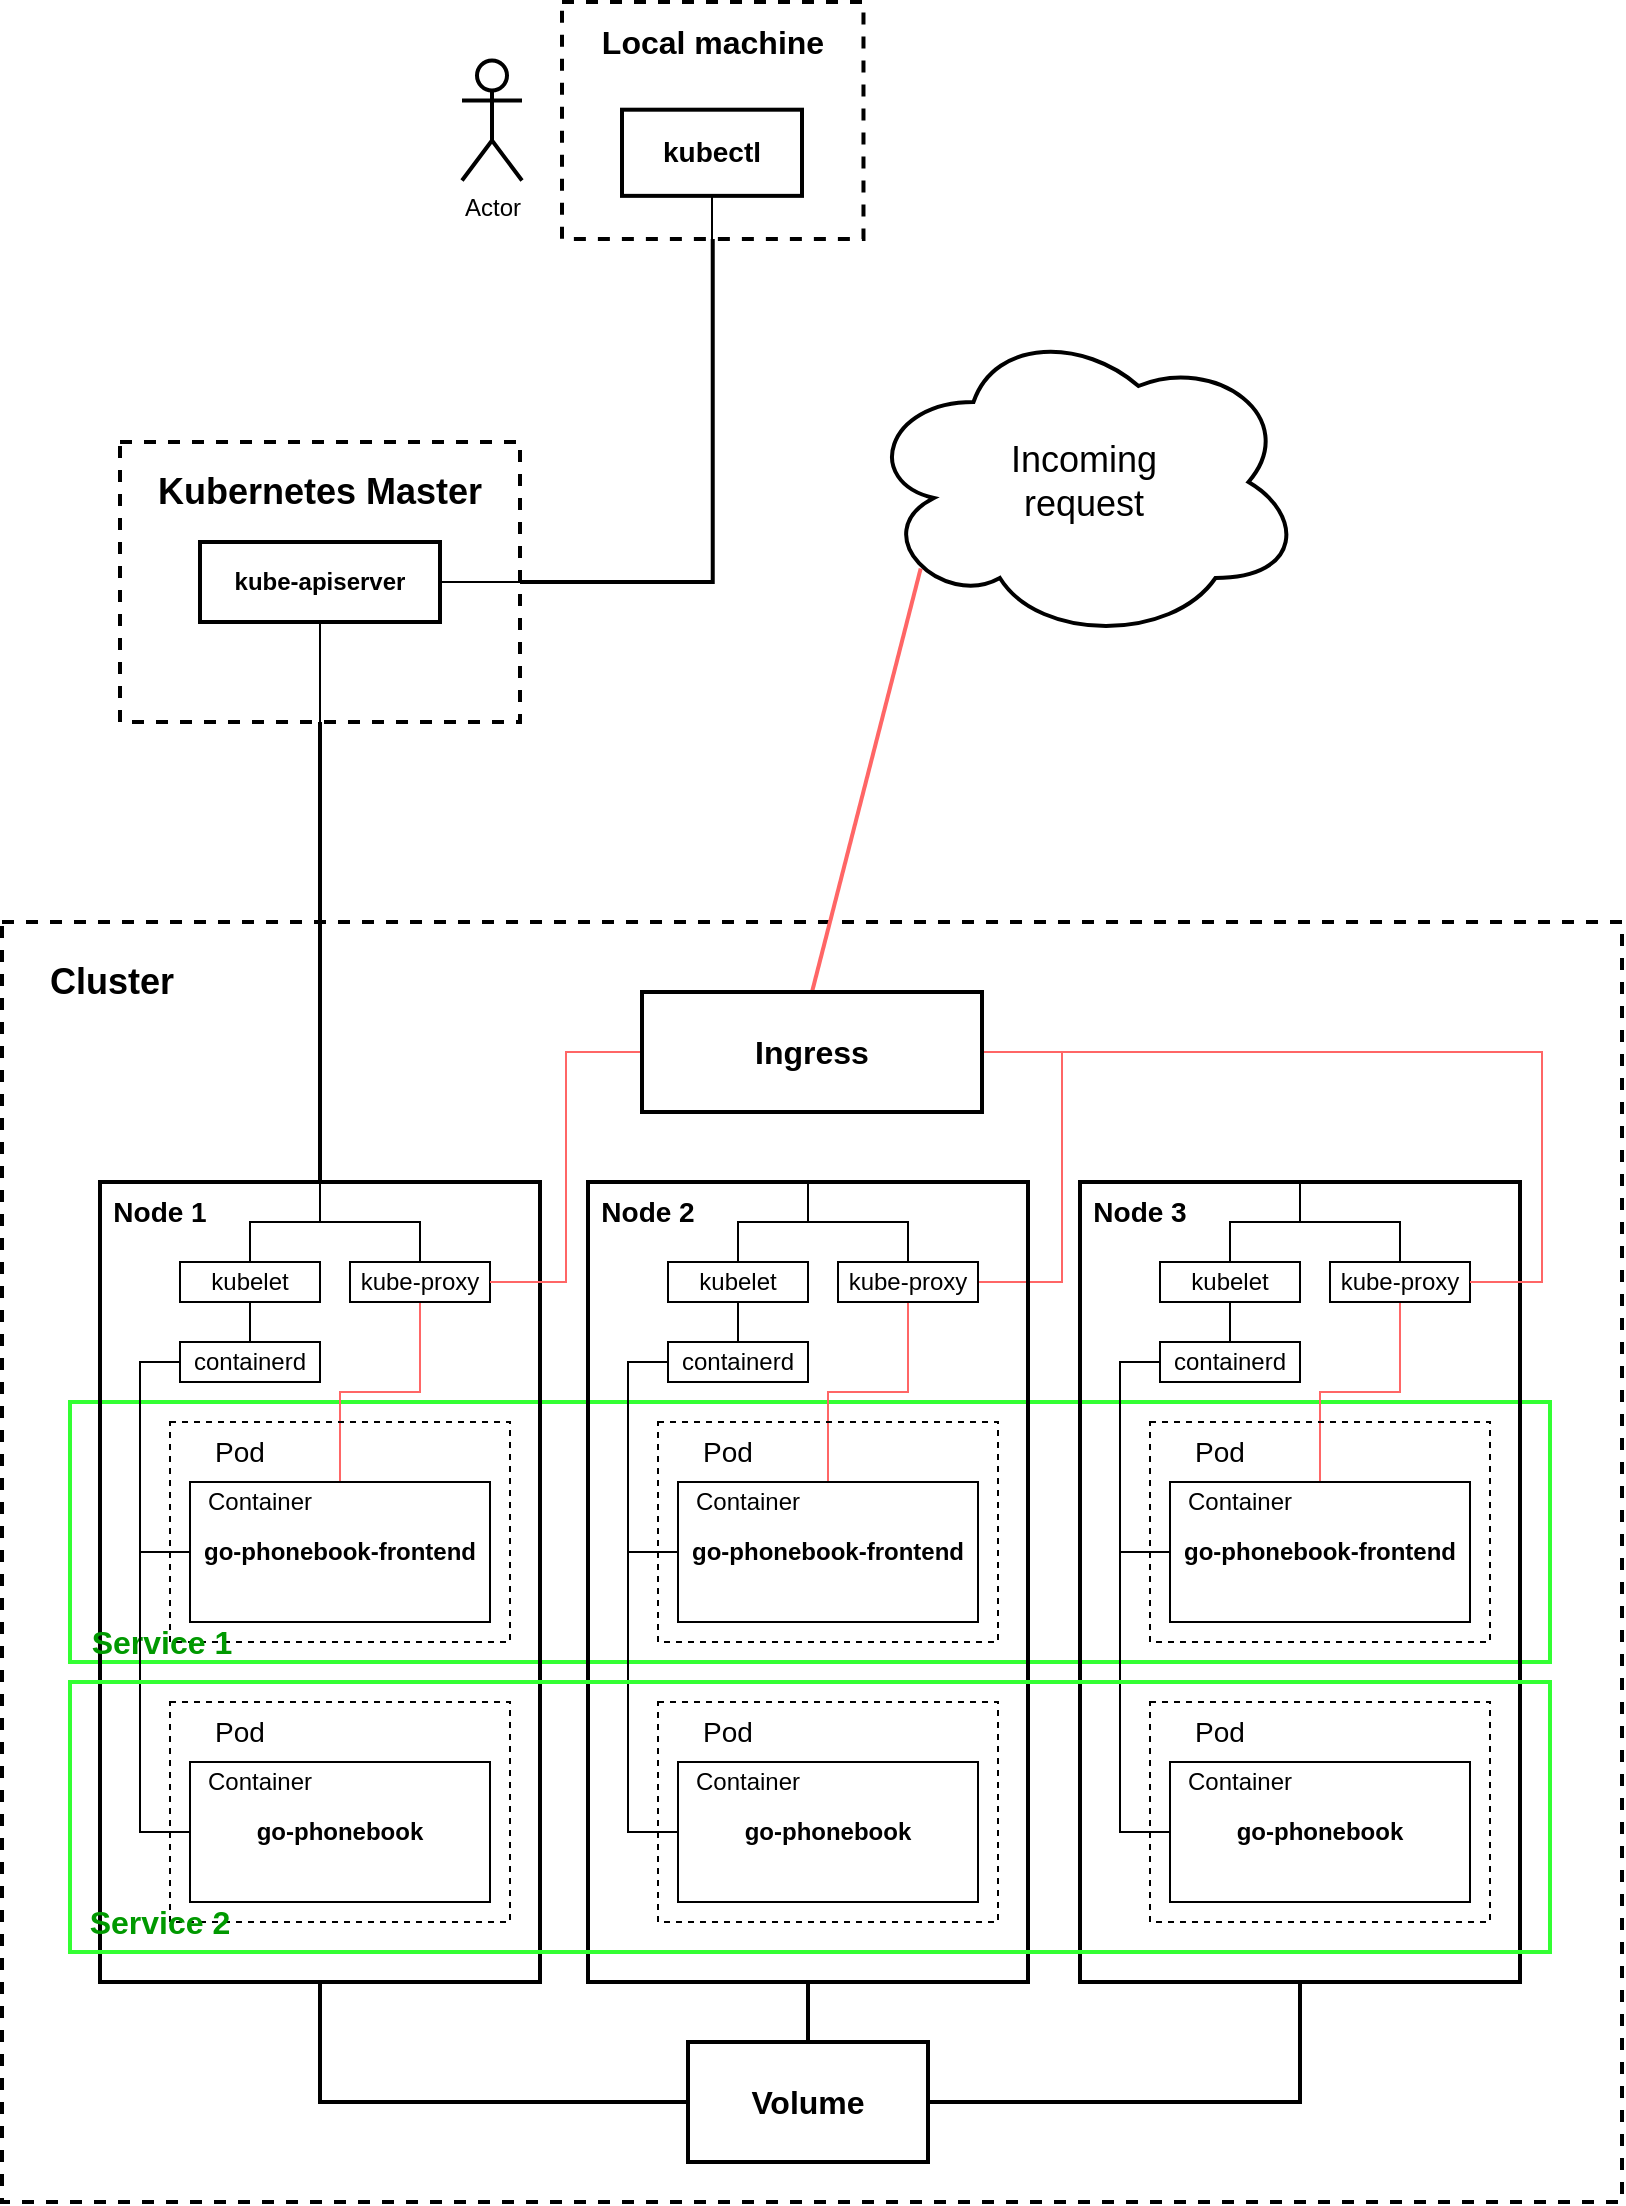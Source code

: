 <mxfile version="14.1.8" type="google"><diagram id="4Ru0wbo-gTVJHrqGFD5b" name="Page-1"><mxGraphModel dx="774" dy="1085" grid="1" gridSize="10" guides="1" tooltips="1" connect="1" arrows="1" fold="1" page="1" pageScale="1" pageWidth="827" pageHeight="1169" math="0" shadow="0"><root><mxCell id="0"/><mxCell id="1" parent="0"/><mxCell id="2FBaQaicS5LQ_Ea9RAZC-186" value="" style="rounded=0;whiteSpace=wrap;html=1;strokeWidth=2;fillColor=none;strokeColor=#33FF33;" vertex="1" parent="1"><mxGeometry x="44" y="760" width="740" height="130" as="geometry"/></mxCell><mxCell id="2FBaQaicS5LQ_Ea9RAZC-6" value="" style="rounded=0;whiteSpace=wrap;html=1;strokeWidth=2;dashed=1;fillColor=none;" vertex="1" parent="1"><mxGeometry x="10" y="520" width="810" height="640" as="geometry"/></mxCell><mxCell id="2FBaQaicS5LQ_Ea9RAZC-53" value="&lt;font size=&quot;1&quot;&gt;&lt;b style=&quot;font-size: 18px&quot;&gt;Cluster&lt;/b&gt;&lt;/font&gt;" style="text;html=1;strokeColor=none;fillColor=none;align=center;verticalAlign=middle;whiteSpace=wrap;rounded=0;dashed=1;" vertex="1" parent="1"><mxGeometry x="20" y="530" width="90" height="40" as="geometry"/></mxCell><mxCell id="2FBaQaicS5LQ_Ea9RAZC-189" style="edgeStyle=none;rounded=0;orthogonalLoop=1;jettySize=auto;html=1;entryX=0.5;entryY=0;entryDx=0;entryDy=0;startArrow=none;startFill=0;endArrow=none;endFill=0;strokeWidth=2;fontSize=16;fontColor=#000000;strokeColor=#FF6666;exitX=0.13;exitY=0.77;exitDx=0;exitDy=0;exitPerimeter=0;" edge="1" parent="1" source="2FBaQaicS5LQ_Ea9RAZC-79" target="2FBaQaicS5LQ_Ea9RAZC-188"><mxGeometry relative="1" as="geometry"/></mxCell><mxCell id="2FBaQaicS5LQ_Ea9RAZC-79" value="&lt;font style=&quot;font-size: 18px&quot;&gt;Incoming&lt;br&gt;request&lt;/font&gt;" style="ellipse;shape=cloud;whiteSpace=wrap;html=1;strokeWidth=2;fillColor=none;" vertex="1" parent="1"><mxGeometry x="440.74" y="220" width="220" height="160" as="geometry"/></mxCell><mxCell id="2FBaQaicS5LQ_Ea9RAZC-84" value="" style="group" vertex="1" connectable="0" parent="1"><mxGeometry x="240" y="60" width="200.74" height="118.46" as="geometry"/></mxCell><mxCell id="2FBaQaicS5LQ_Ea9RAZC-78" value="Actor" style="shape=umlActor;verticalLabelPosition=bottom;verticalAlign=top;html=1;outlineConnect=0;strokeWidth=2;" vertex="1" parent="2FBaQaicS5LQ_Ea9RAZC-84"><mxGeometry y="29.23" width="30" height="60" as="geometry"/></mxCell><mxCell id="2FBaQaicS5LQ_Ea9RAZC-83" value="" style="group" vertex="1" connectable="0" parent="2FBaQaicS5LQ_Ea9RAZC-84"><mxGeometry x="50" width="150.74" height="118.46" as="geometry"/></mxCell><mxCell id="2FBaQaicS5LQ_Ea9RAZC-34" value="" style="rounded=0;whiteSpace=wrap;html=1;strokeWidth=2;dashed=1;fillColor=none;" vertex="1" parent="2FBaQaicS5LQ_Ea9RAZC-83"><mxGeometry width="150.74" height="118.46" as="geometry"/></mxCell><mxCell id="2FBaQaicS5LQ_Ea9RAZC-108" style="edgeStyle=elbowEdgeStyle;rounded=0;orthogonalLoop=1;jettySize=auto;html=1;exitX=0.5;exitY=1;exitDx=0;exitDy=0;entryX=0.5;entryY=1;entryDx=0;entryDy=0;startArrow=none;startFill=0;endArrow=none;endFill=0;strokeWidth=1;" edge="1" parent="2FBaQaicS5LQ_Ea9RAZC-83" source="2FBaQaicS5LQ_Ea9RAZC-2" target="2FBaQaicS5LQ_Ea9RAZC-34"><mxGeometry relative="1" as="geometry"/></mxCell><mxCell id="2FBaQaicS5LQ_Ea9RAZC-2" value="&lt;font style=&quot;font-size: 14px&quot;&gt;&lt;b&gt;kubectl&lt;/b&gt;&lt;/font&gt;" style="rounded=0;whiteSpace=wrap;html=1;strokeWidth=2;fillColor=none;" vertex="1" parent="2FBaQaicS5LQ_Ea9RAZC-83"><mxGeometry x="30" y="53.85" width="90" height="43.08" as="geometry"/></mxCell><mxCell id="2FBaQaicS5LQ_Ea9RAZC-35" value="&lt;font style=&quot;font-size: 16px&quot;&gt;&lt;b&gt;Local machine&lt;/b&gt;&lt;/font&gt;" style="text;html=1;strokeColor=none;fillColor=none;align=center;verticalAlign=middle;whiteSpace=wrap;rounded=0;dashed=1;" vertex="1" parent="2FBaQaicS5LQ_Ea9RAZC-83"><mxGeometry width="150.74" height="40" as="geometry"/></mxCell><mxCell id="2FBaQaicS5LQ_Ea9RAZC-101" style="edgeStyle=elbowEdgeStyle;rounded=0;orthogonalLoop=1;jettySize=auto;elbow=vertical;html=1;exitX=0.5;exitY=1;exitDx=0;exitDy=0;entryX=0.5;entryY=0;entryDx=0;entryDy=0;startArrow=none;startFill=0;endArrow=none;endFill=0;strokeWidth=2;" edge="1" parent="1" source="2FBaQaicS5LQ_Ea9RAZC-4" target="2FBaQaicS5LQ_Ea9RAZC-33"><mxGeometry relative="1" as="geometry"/></mxCell><mxCell id="2FBaQaicS5LQ_Ea9RAZC-99" style="edgeStyle=elbowEdgeStyle;rounded=0;orthogonalLoop=1;jettySize=auto;elbow=vertical;html=1;exitX=0.5;exitY=1;exitDx=0;exitDy=0;entryX=1;entryY=0.5;entryDx=0;entryDy=0;startArrow=none;startFill=0;endArrow=none;endFill=0;strokeWidth=2;" edge="1" parent="1" source="2FBaQaicS5LQ_Ea9RAZC-34" target="2FBaQaicS5LQ_Ea9RAZC-4"><mxGeometry relative="1" as="geometry"><Array as="points"><mxPoint x="350" y="350"/></Array></mxGeometry></mxCell><mxCell id="2FBaQaicS5LQ_Ea9RAZC-102" value="" style="group;" vertex="1" connectable="0" parent="1"><mxGeometry x="69" y="280" width="200" height="140" as="geometry"/></mxCell><mxCell id="2FBaQaicS5LQ_Ea9RAZC-4" value="" style="rounded=0;whiteSpace=wrap;html=1;strokeWidth=2;dashed=1;fillColor=none;" vertex="1" parent="2FBaQaicS5LQ_Ea9RAZC-102"><mxGeometry width="200" height="140" as="geometry"/></mxCell><mxCell id="2FBaQaicS5LQ_Ea9RAZC-96" style="edgeStyle=elbowEdgeStyle;rounded=0;orthogonalLoop=1;jettySize=auto;elbow=vertical;html=1;exitX=0.5;exitY=1;exitDx=0;exitDy=0;entryX=0.5;entryY=1;entryDx=0;entryDy=0;startArrow=none;startFill=0;endArrow=none;endFill=0;strokeWidth=1;" edge="1" parent="2FBaQaicS5LQ_Ea9RAZC-102" source="2FBaQaicS5LQ_Ea9RAZC-1" target="2FBaQaicS5LQ_Ea9RAZC-4"><mxGeometry relative="1" as="geometry"/></mxCell><mxCell id="2FBaQaicS5LQ_Ea9RAZC-97" style="edgeStyle=elbowEdgeStyle;rounded=0;orthogonalLoop=1;jettySize=auto;html=1;exitX=1;exitY=0.5;exitDx=0;exitDy=0;entryX=1;entryY=0.5;entryDx=0;entryDy=0;startArrow=none;startFill=0;endArrow=none;endFill=0;strokeWidth=1;" edge="1" parent="2FBaQaicS5LQ_Ea9RAZC-102" source="2FBaQaicS5LQ_Ea9RAZC-1" target="2FBaQaicS5LQ_Ea9RAZC-4"><mxGeometry relative="1" as="geometry"/></mxCell><mxCell id="2FBaQaicS5LQ_Ea9RAZC-1" value="&lt;b&gt;kube-apiserver&lt;/b&gt;" style="rounded=0;whiteSpace=wrap;html=1;strokeWidth=2;fillColor=none;" vertex="1" parent="2FBaQaicS5LQ_Ea9RAZC-102"><mxGeometry x="40" y="50" width="120" height="40" as="geometry"/></mxCell><mxCell id="2FBaQaicS5LQ_Ea9RAZC-5" value="&lt;font style=&quot;font-size: 18px&quot;&gt;&lt;b&gt;Kubernetes Master&lt;/b&gt;&lt;/font&gt;" style="text;html=1;strokeColor=none;fillColor=none;align=center;verticalAlign=middle;whiteSpace=wrap;rounded=0;" vertex="1" parent="2FBaQaicS5LQ_Ea9RAZC-102"><mxGeometry x="10" width="180" height="50" as="geometry"/></mxCell><mxCell id="2FBaQaicS5LQ_Ea9RAZC-134" value="" style="group" vertex="1" connectable="0" parent="1"><mxGeometry x="549" y="650" width="220" height="400" as="geometry"/></mxCell><mxCell id="2FBaQaicS5LQ_Ea9RAZC-135" value="" style="rounded=0;whiteSpace=wrap;html=1;strokeWidth=2;fillColor=none;" vertex="1" parent="2FBaQaicS5LQ_Ea9RAZC-134"><mxGeometry width="220" height="400" as="geometry"/></mxCell><mxCell id="2FBaQaicS5LQ_Ea9RAZC-136" style="edgeStyle=elbowEdgeStyle;rounded=0;orthogonalLoop=1;jettySize=auto;elbow=vertical;html=1;exitX=0.5;exitY=0;exitDx=0;exitDy=0;entryX=0.5;entryY=0;entryDx=0;entryDy=0;startArrow=none;startFill=0;endArrow=none;endFill=0;strokeWidth=1;" edge="1" parent="2FBaQaicS5LQ_Ea9RAZC-134" source="2FBaQaicS5LQ_Ea9RAZC-137" target="2FBaQaicS5LQ_Ea9RAZC-135"><mxGeometry relative="1" as="geometry"/></mxCell><mxCell id="2FBaQaicS5LQ_Ea9RAZC-137" value="kubelet" style="rounded=0;whiteSpace=wrap;html=1;fillColor=none;" vertex="1" parent="2FBaQaicS5LQ_Ea9RAZC-134"><mxGeometry x="40" y="40" width="70" height="20" as="geometry"/></mxCell><mxCell id="2FBaQaicS5LQ_Ea9RAZC-138" style="edgeStyle=elbowEdgeStyle;rounded=0;orthogonalLoop=1;jettySize=auto;elbow=vertical;html=1;exitX=0.5;exitY=0;exitDx=0;exitDy=0;startArrow=none;startFill=0;endArrow=none;endFill=0;strokeWidth=1;" edge="1" parent="2FBaQaicS5LQ_Ea9RAZC-134" source="2FBaQaicS5LQ_Ea9RAZC-139"><mxGeometry relative="1" as="geometry"><mxPoint x="110" as="targetPoint"/></mxGeometry></mxCell><mxCell id="2FBaQaicS5LQ_Ea9RAZC-200" style="edgeStyle=elbowEdgeStyle;rounded=0;orthogonalLoop=1;jettySize=auto;elbow=vertical;html=1;exitX=0.5;exitY=1;exitDx=0;exitDy=0;entryX=0.5;entryY=0;entryDx=0;entryDy=0;startArrow=none;startFill=0;endArrow=none;endFill=0;strokeWidth=1;fontSize=16;fontColor=#000000;strokeColor=#FF6666;" edge="1" parent="2FBaQaicS5LQ_Ea9RAZC-134" source="2FBaQaicS5LQ_Ea9RAZC-139" target="2FBaQaicS5LQ_Ea9RAZC-150"><mxGeometry relative="1" as="geometry"/></mxCell><mxCell id="2FBaQaicS5LQ_Ea9RAZC-139" value="kube-proxy" style="rounded=0;whiteSpace=wrap;html=1;fillColor=none;" vertex="1" parent="2FBaQaicS5LQ_Ea9RAZC-134"><mxGeometry x="125" y="40" width="70" height="20" as="geometry"/></mxCell><mxCell id="2FBaQaicS5LQ_Ea9RAZC-140" value="containerd" style="rounded=0;whiteSpace=wrap;html=1;fillColor=none;" vertex="1" parent="2FBaQaicS5LQ_Ea9RAZC-134"><mxGeometry x="40" y="80" width="70" height="20" as="geometry"/></mxCell><mxCell id="2FBaQaicS5LQ_Ea9RAZC-141" style="edgeStyle=orthogonalEdgeStyle;rounded=0;orthogonalLoop=1;jettySize=auto;html=1;exitX=0.5;exitY=1;exitDx=0;exitDy=0;entryX=0.5;entryY=0;entryDx=0;entryDy=0;startArrow=none;startFill=0;endArrow=none;endFill=0;" edge="1" parent="2FBaQaicS5LQ_Ea9RAZC-134" source="2FBaQaicS5LQ_Ea9RAZC-137" target="2FBaQaicS5LQ_Ea9RAZC-140"><mxGeometry relative="1" as="geometry"/></mxCell><mxCell id="2FBaQaicS5LQ_Ea9RAZC-142" value="&lt;font style=&quot;font-size: 14px&quot;&gt;&lt;b&gt;Node 3&lt;/b&gt;&lt;/font&gt;" style="text;html=1;strokeColor=none;fillColor=none;align=center;verticalAlign=middle;whiteSpace=wrap;rounded=0;dashed=1;" vertex="1" parent="2FBaQaicS5LQ_Ea9RAZC-134"><mxGeometry width="60" height="30" as="geometry"/></mxCell><mxCell id="2FBaQaicS5LQ_Ea9RAZC-143" value="" style="group" vertex="1" connectable="0" parent="2FBaQaicS5LQ_Ea9RAZC-134"><mxGeometry x="35" y="260" width="170" height="110" as="geometry"/></mxCell><mxCell id="2FBaQaicS5LQ_Ea9RAZC-144" value="" style="rounded=0;whiteSpace=wrap;html=1;dashed=1;fillColor=none;" vertex="1" parent="2FBaQaicS5LQ_Ea9RAZC-143"><mxGeometry width="170" height="110" as="geometry"/></mxCell><mxCell id="2FBaQaicS5LQ_Ea9RAZC-145" value="&lt;b&gt;go-phonebook&lt;/b&gt;" style="rounded=0;whiteSpace=wrap;html=1;fillColor=none;" vertex="1" parent="2FBaQaicS5LQ_Ea9RAZC-143"><mxGeometry x="10" y="30" width="150" height="70" as="geometry"/></mxCell><mxCell id="2FBaQaicS5LQ_Ea9RAZC-146" value="Container" style="text;html=1;strokeColor=none;fillColor=none;align=center;verticalAlign=middle;whiteSpace=wrap;rounded=0;dashed=1;" vertex="1" parent="2FBaQaicS5LQ_Ea9RAZC-143"><mxGeometry x="10" y="30" width="70" height="20" as="geometry"/></mxCell><mxCell id="2FBaQaicS5LQ_Ea9RAZC-147" value="&lt;font style=&quot;font-size: 14px&quot;&gt;Pod&lt;/font&gt;" style="text;html=1;strokeColor=none;fillColor=none;align=center;verticalAlign=middle;whiteSpace=wrap;rounded=0;dashed=1;" vertex="1" parent="2FBaQaicS5LQ_Ea9RAZC-143"><mxGeometry width="70" height="30" as="geometry"/></mxCell><mxCell id="2FBaQaicS5LQ_Ea9RAZC-148" value="" style="group" vertex="1" connectable="0" parent="2FBaQaicS5LQ_Ea9RAZC-134"><mxGeometry x="35" y="120" width="170" height="110" as="geometry"/></mxCell><mxCell id="2FBaQaicS5LQ_Ea9RAZC-149" value="" style="rounded=0;whiteSpace=wrap;html=1;dashed=1;fillColor=none;" vertex="1" parent="2FBaQaicS5LQ_Ea9RAZC-148"><mxGeometry width="170" height="110" as="geometry"/></mxCell><mxCell id="2FBaQaicS5LQ_Ea9RAZC-150" value="&lt;b&gt;go-phonebook-frontend&lt;/b&gt;" style="rounded=0;whiteSpace=wrap;html=1;fillColor=none;" vertex="1" parent="2FBaQaicS5LQ_Ea9RAZC-148"><mxGeometry x="10" y="30" width="150" height="70" as="geometry"/></mxCell><mxCell id="2FBaQaicS5LQ_Ea9RAZC-151" value="&lt;font style=&quot;font-size: 14px&quot;&gt;Pod&lt;/font&gt;" style="text;html=1;strokeColor=none;fillColor=none;align=center;verticalAlign=middle;whiteSpace=wrap;rounded=0;dashed=1;" vertex="1" parent="2FBaQaicS5LQ_Ea9RAZC-148"><mxGeometry width="70" height="30" as="geometry"/></mxCell><mxCell id="2FBaQaicS5LQ_Ea9RAZC-152" value="Container" style="text;html=1;strokeColor=none;fillColor=none;align=center;verticalAlign=middle;whiteSpace=wrap;rounded=0;dashed=1;" vertex="1" parent="2FBaQaicS5LQ_Ea9RAZC-148"><mxGeometry x="10" y="30" width="70" height="20" as="geometry"/></mxCell><mxCell id="2FBaQaicS5LQ_Ea9RAZC-153" style="edgeStyle=orthogonalEdgeStyle;rounded=0;orthogonalLoop=1;jettySize=auto;html=1;exitX=0;exitY=0.5;exitDx=0;exitDy=0;entryX=0;entryY=0.5;entryDx=0;entryDy=0;startArrow=none;startFill=0;endArrow=none;endFill=0;" edge="1" parent="2FBaQaicS5LQ_Ea9RAZC-134" source="2FBaQaicS5LQ_Ea9RAZC-140" target="2FBaQaicS5LQ_Ea9RAZC-150"><mxGeometry relative="1" as="geometry"/></mxCell><mxCell id="2FBaQaicS5LQ_Ea9RAZC-154" style="edgeStyle=orthogonalEdgeStyle;rounded=0;orthogonalLoop=1;jettySize=auto;html=1;exitX=0;exitY=0.5;exitDx=0;exitDy=0;entryX=0;entryY=0.5;entryDx=0;entryDy=0;startArrow=none;startFill=0;endArrow=none;endFill=0;" edge="1" parent="2FBaQaicS5LQ_Ea9RAZC-134" source="2FBaQaicS5LQ_Ea9RAZC-140" target="2FBaQaicS5LQ_Ea9RAZC-145"><mxGeometry relative="1" as="geometry"/></mxCell><mxCell id="2FBaQaicS5LQ_Ea9RAZC-160" style="edgeStyle=elbowEdgeStyle;rounded=0;orthogonalLoop=1;jettySize=auto;elbow=vertical;html=1;exitX=1;exitY=0.5;exitDx=0;exitDy=0;entryX=0.5;entryY=1;entryDx=0;entryDy=0;startArrow=none;startFill=0;endArrow=none;endFill=0;strokeWidth=2;" edge="1" parent="1" source="2FBaQaicS5LQ_Ea9RAZC-156" target="2FBaQaicS5LQ_Ea9RAZC-135"><mxGeometry relative="1" as="geometry"><Array as="points"><mxPoint x="560" y="1110"/></Array></mxGeometry></mxCell><mxCell id="2FBaQaicS5LQ_Ea9RAZC-156" value="&lt;font style=&quot;font-size: 16px&quot;&gt;&lt;b&gt;Volume&lt;/b&gt;&lt;/font&gt;" style="rounded=0;whiteSpace=wrap;html=1;strokeWidth=2;fillColor=none;" vertex="1" parent="1"><mxGeometry x="353" y="1080" width="120" height="60" as="geometry"/></mxCell><mxCell id="2FBaQaicS5LQ_Ea9RAZC-158" style="edgeStyle=elbowEdgeStyle;rounded=0;orthogonalLoop=1;jettySize=auto;html=1;exitX=0.5;exitY=1;exitDx=0;exitDy=0;entryX=0.5;entryY=0;entryDx=0;entryDy=0;startArrow=none;startFill=0;endArrow=none;endFill=0;strokeWidth=2;" edge="1" parent="1" source="2FBaQaicS5LQ_Ea9RAZC-114" target="2FBaQaicS5LQ_Ea9RAZC-156"><mxGeometry relative="1" as="geometry"/></mxCell><mxCell id="2FBaQaicS5LQ_Ea9RAZC-159" style="edgeStyle=elbowEdgeStyle;rounded=0;orthogonalLoop=1;jettySize=auto;elbow=vertical;html=1;exitX=0.5;exitY=1;exitDx=0;exitDy=0;entryX=0;entryY=0.5;entryDx=0;entryDy=0;startArrow=none;startFill=0;endArrow=none;endFill=0;strokeWidth=2;" edge="1" parent="1" source="2FBaQaicS5LQ_Ea9RAZC-33" target="2FBaQaicS5LQ_Ea9RAZC-156"><mxGeometry relative="1" as="geometry"><Array as="points"><mxPoint x="260" y="1110"/></Array></mxGeometry></mxCell><mxCell id="2FBaQaicS5LQ_Ea9RAZC-74" value="" style="group" vertex="1" connectable="0" parent="1"><mxGeometry x="94" y="910" width="690" height="130" as="geometry"/></mxCell><mxCell id="2FBaQaicS5LQ_Ea9RAZC-71" value="" style="rounded=0;whiteSpace=wrap;html=1;dashed=1;fillColor=none;" vertex="1" parent="2FBaQaicS5LQ_Ea9RAZC-74"><mxGeometry width="170" height="110" as="geometry"/></mxCell><mxCell id="2FBaQaicS5LQ_Ea9RAZC-30" value="&lt;b&gt;go-phonebook&lt;/b&gt;" style="rounded=0;whiteSpace=wrap;html=1;fillColor=none;" vertex="1" parent="2FBaQaicS5LQ_Ea9RAZC-74"><mxGeometry x="10" y="30" width="150" height="70" as="geometry"/></mxCell><mxCell id="2FBaQaicS5LQ_Ea9RAZC-60" value="Container" style="text;html=1;strokeColor=none;align=center;verticalAlign=middle;whiteSpace=wrap;rounded=0;dashed=1;" vertex="1" parent="2FBaQaicS5LQ_Ea9RAZC-74"><mxGeometry x="10" y="30" width="70" height="20" as="geometry"/></mxCell><mxCell id="2FBaQaicS5LQ_Ea9RAZC-73" value="&lt;font style=&quot;font-size: 14px&quot;&gt;Pod&lt;/font&gt;" style="text;html=1;strokeColor=none;align=center;verticalAlign=middle;whiteSpace=wrap;rounded=0;dashed=1;" vertex="1" parent="2FBaQaicS5LQ_Ea9RAZC-74"><mxGeometry width="70" height="30" as="geometry"/></mxCell><mxCell id="2FBaQaicS5LQ_Ea9RAZC-185" value="" style="group" vertex="1" connectable="0" parent="1"><mxGeometry x="59" y="650" width="220" height="400" as="geometry"/></mxCell><mxCell id="2FBaQaicS5LQ_Ea9RAZC-33" value="" style="rounded=0;whiteSpace=wrap;html=1;strokeWidth=2;fillColor=none;" vertex="1" parent="2FBaQaicS5LQ_Ea9RAZC-185"><mxGeometry width="220" height="400" as="geometry"/></mxCell><mxCell id="2FBaQaicS5LQ_Ea9RAZC-105" style="edgeStyle=elbowEdgeStyle;rounded=0;orthogonalLoop=1;jettySize=auto;elbow=vertical;html=1;exitX=0.5;exitY=0;exitDx=0;exitDy=0;entryX=0.5;entryY=0;entryDx=0;entryDy=0;startArrow=none;startFill=0;endArrow=none;endFill=0;strokeWidth=1;" edge="1" parent="2FBaQaicS5LQ_Ea9RAZC-185" source="2FBaQaicS5LQ_Ea9RAZC-7" target="2FBaQaicS5LQ_Ea9RAZC-33"><mxGeometry as="geometry"/></mxCell><mxCell id="2FBaQaicS5LQ_Ea9RAZC-7" value="kubelet" style="rounded=0;whiteSpace=wrap;html=1;fillColor=none;" vertex="1" parent="2FBaQaicS5LQ_Ea9RAZC-185"><mxGeometry x="40" y="40" width="70" height="20" as="geometry"/></mxCell><mxCell id="2FBaQaicS5LQ_Ea9RAZC-106" style="edgeStyle=elbowEdgeStyle;rounded=0;orthogonalLoop=1;jettySize=auto;elbow=vertical;html=1;exitX=0.5;exitY=0;exitDx=0;exitDy=0;startArrow=none;startFill=0;endArrow=none;endFill=0;strokeWidth=1;" edge="1" parent="2FBaQaicS5LQ_Ea9RAZC-185" source="2FBaQaicS5LQ_Ea9RAZC-8"><mxGeometry as="geometry"><mxPoint x="110" as="targetPoint"/></mxGeometry></mxCell><mxCell id="2FBaQaicS5LQ_Ea9RAZC-194" style="edgeStyle=elbowEdgeStyle;rounded=0;orthogonalLoop=1;jettySize=auto;elbow=vertical;html=1;exitX=0.5;exitY=1;exitDx=0;exitDy=0;entryX=0.5;entryY=0;entryDx=0;entryDy=0;startArrow=none;startFill=0;endArrow=none;endFill=0;strokeWidth=1;fontSize=16;fontColor=#000000;strokeColor=#FF6666;" edge="1" parent="2FBaQaicS5LQ_Ea9RAZC-185" source="2FBaQaicS5LQ_Ea9RAZC-8" target="2FBaQaicS5LQ_Ea9RAZC-31"><mxGeometry relative="1" as="geometry"/></mxCell><mxCell id="2FBaQaicS5LQ_Ea9RAZC-8" value="kube-proxy" style="rounded=0;whiteSpace=wrap;html=1;fillColor=none;" vertex="1" parent="2FBaQaicS5LQ_Ea9RAZC-185"><mxGeometry x="125" y="40" width="70" height="20" as="geometry"/></mxCell><mxCell id="2FBaQaicS5LQ_Ea9RAZC-20" value="containerd" style="rounded=0;whiteSpace=wrap;html=1;fillColor=none;" vertex="1" parent="2FBaQaicS5LQ_Ea9RAZC-185"><mxGeometry x="40" y="80" width="70" height="20" as="geometry"/></mxCell><mxCell id="2FBaQaicS5LQ_Ea9RAZC-23" style="edgeStyle=orthogonalEdgeStyle;rounded=0;orthogonalLoop=1;jettySize=auto;html=1;exitX=0.5;exitY=1;exitDx=0;exitDy=0;entryX=0.5;entryY=0;entryDx=0;entryDy=0;startArrow=none;startFill=0;endArrow=none;endFill=0;" edge="1" parent="2FBaQaicS5LQ_Ea9RAZC-185" source="2FBaQaicS5LQ_Ea9RAZC-7" target="2FBaQaicS5LQ_Ea9RAZC-20"><mxGeometry as="geometry"/></mxCell><mxCell id="2FBaQaicS5LQ_Ea9RAZC-36" value="&lt;font style=&quot;font-size: 14px&quot;&gt;&lt;b&gt;Node 1&lt;/b&gt;&lt;/font&gt;" style="text;html=1;strokeColor=none;fillColor=none;align=center;verticalAlign=middle;whiteSpace=wrap;rounded=0;dashed=1;" vertex="1" parent="2FBaQaicS5LQ_Ea9RAZC-185"><mxGeometry width="60" height="30" as="geometry"/></mxCell><mxCell id="2FBaQaicS5LQ_Ea9RAZC-75" value="" style="group" vertex="1" connectable="0" parent="2FBaQaicS5LQ_Ea9RAZC-185"><mxGeometry x="35" y="120" width="170" height="120" as="geometry"/></mxCell><mxCell id="2FBaQaicS5LQ_Ea9RAZC-32" value="" style="rounded=0;whiteSpace=wrap;html=1;dashed=1;fillColor=none;" vertex="1" parent="2FBaQaicS5LQ_Ea9RAZC-75"><mxGeometry width="170" height="110" as="geometry"/></mxCell><mxCell id="2FBaQaicS5LQ_Ea9RAZC-31" value="&lt;b&gt;go-phonebook-frontend&lt;/b&gt;" style="rounded=0;whiteSpace=wrap;html=1;fillColor=none;" vertex="1" parent="2FBaQaicS5LQ_Ea9RAZC-75"><mxGeometry x="10" y="30" width="150" height="70" as="geometry"/></mxCell><mxCell id="2FBaQaicS5LQ_Ea9RAZC-41" value="&lt;font style=&quot;font-size: 14px&quot;&gt;Pod&lt;/font&gt;" style="text;html=1;strokeColor=none;fillColor=none;align=center;verticalAlign=middle;whiteSpace=wrap;rounded=0;dashed=1;" vertex="1" parent="2FBaQaicS5LQ_Ea9RAZC-75"><mxGeometry width="70" height="30" as="geometry"/></mxCell><mxCell id="2FBaQaicS5LQ_Ea9RAZC-61" value="Container" style="text;html=1;strokeColor=none;fillColor=none;align=center;verticalAlign=middle;whiteSpace=wrap;rounded=0;dashed=1;" vertex="1" parent="2FBaQaicS5LQ_Ea9RAZC-75"><mxGeometry x="10" y="30" width="70" height="20" as="geometry"/></mxCell><mxCell id="2FBaQaicS5LQ_Ea9RAZC-187" value="Service 1" style="text;html=1;align=center;verticalAlign=middle;whiteSpace=wrap;rounded=0;fontSize=16;fontStyle=1;fontColor=#009900;" vertex="1" parent="2FBaQaicS5LQ_Ea9RAZC-75"><mxGeometry x="-54" y="100" width="100" height="20" as="geometry"/></mxCell><mxCell id="2FBaQaicS5LQ_Ea9RAZC-76" style="edgeStyle=orthogonalEdgeStyle;rounded=0;orthogonalLoop=1;jettySize=auto;html=1;exitX=0;exitY=0.5;exitDx=0;exitDy=0;entryX=0;entryY=0.5;entryDx=0;entryDy=0;startArrow=none;startFill=0;endArrow=none;endFill=0;" edge="1" parent="2FBaQaicS5LQ_Ea9RAZC-185" source="2FBaQaicS5LQ_Ea9RAZC-20" target="2FBaQaicS5LQ_Ea9RAZC-31"><mxGeometry as="geometry"/></mxCell><mxCell id="2FBaQaicS5LQ_Ea9RAZC-77" style="edgeStyle=orthogonalEdgeStyle;rounded=0;orthogonalLoop=1;jettySize=auto;html=1;exitX=0;exitY=0.5;exitDx=0;exitDy=0;entryX=0;entryY=0.5;entryDx=0;entryDy=0;startArrow=none;startFill=0;endArrow=none;endFill=0;" edge="1" parent="2FBaQaicS5LQ_Ea9RAZC-185" source="2FBaQaicS5LQ_Ea9RAZC-20" target="2FBaQaicS5LQ_Ea9RAZC-30"><mxGeometry as="geometry"/></mxCell><mxCell id="2FBaQaicS5LQ_Ea9RAZC-162" value="Service 2" style="text;html=1;align=center;verticalAlign=middle;whiteSpace=wrap;rounded=0;fontSize=16;fontStyle=1;fontColor=#009900;" vertex="1" parent="2FBaQaicS5LQ_Ea9RAZC-185"><mxGeometry x="-20" y="360" width="100" height="20" as="geometry"/></mxCell><mxCell id="2FBaQaicS5LQ_Ea9RAZC-190" style="edgeStyle=elbowEdgeStyle;rounded=0;orthogonalLoop=1;jettySize=auto;html=1;exitX=1;exitY=0.5;exitDx=0;exitDy=0;entryX=1;entryY=0.5;entryDx=0;entryDy=0;startArrow=none;startFill=0;endArrow=none;endFill=0;strokeWidth=1;fontSize=16;fontColor=#000000;strokeColor=#FF6666;" edge="1" parent="1" source="2FBaQaicS5LQ_Ea9RAZC-188" target="2FBaQaicS5LQ_Ea9RAZC-118"><mxGeometry relative="1" as="geometry"><Array as="points"><mxPoint x="540" y="640"/></Array></mxGeometry></mxCell><mxCell id="2FBaQaicS5LQ_Ea9RAZC-191" style="edgeStyle=elbowEdgeStyle;rounded=0;orthogonalLoop=1;jettySize=auto;html=1;exitX=0;exitY=0.5;exitDx=0;exitDy=0;entryX=1;entryY=0.5;entryDx=0;entryDy=0;startArrow=none;startFill=0;endArrow=none;endFill=0;strokeWidth=1;fontSize=16;fontColor=#000000;strokeColor=#FF6666;" edge="1" parent="1" source="2FBaQaicS5LQ_Ea9RAZC-188" target="2FBaQaicS5LQ_Ea9RAZC-8"><mxGeometry relative="1" as="geometry"/></mxCell><mxCell id="2FBaQaicS5LQ_Ea9RAZC-192" style="edgeStyle=elbowEdgeStyle;rounded=0;orthogonalLoop=1;jettySize=auto;html=1;exitX=1;exitY=0.5;exitDx=0;exitDy=0;entryX=1;entryY=0.5;entryDx=0;entryDy=0;startArrow=none;startFill=0;endArrow=none;endFill=0;strokeWidth=1;fontSize=16;fontColor=#000000;strokeColor=#FF6666;" edge="1" parent="1" source="2FBaQaicS5LQ_Ea9RAZC-188" target="2FBaQaicS5LQ_Ea9RAZC-139"><mxGeometry relative="1" as="geometry"><Array as="points"><mxPoint x="780" y="640"/></Array></mxGeometry></mxCell><mxCell id="2FBaQaicS5LQ_Ea9RAZC-188" value="&lt;b&gt;Ingress&lt;/b&gt;" style="rounded=0;whiteSpace=wrap;html=1;strokeWidth=2;fontSize=16;labelBackgroundColor=#FFFFFF;" vertex="1" parent="1"><mxGeometry x="330" y="555" width="170" height="60" as="geometry"/></mxCell><mxCell id="2FBaQaicS5LQ_Ea9RAZC-114" value="" style="rounded=0;whiteSpace=wrap;html=1;strokeWidth=2;fillColor=none;" vertex="1" parent="1"><mxGeometry x="303" y="650" width="220" height="400" as="geometry"/></mxCell><mxCell id="2FBaQaicS5LQ_Ea9RAZC-115" style="edgeStyle=elbowEdgeStyle;rounded=0;orthogonalLoop=1;jettySize=auto;elbow=vertical;html=1;exitX=0.5;exitY=0;exitDx=0;exitDy=0;entryX=0.5;entryY=0;entryDx=0;entryDy=0;startArrow=none;startFill=0;endArrow=none;endFill=0;strokeWidth=1;" edge="1" parent="1" source="2FBaQaicS5LQ_Ea9RAZC-116" target="2FBaQaicS5LQ_Ea9RAZC-114"><mxGeometry x="303" y="650" as="geometry"/></mxCell><mxCell id="2FBaQaicS5LQ_Ea9RAZC-116" value="kubelet" style="rounded=0;whiteSpace=wrap;html=1;fillColor=none;" vertex="1" parent="1"><mxGeometry x="343" y="690" width="70" height="20" as="geometry"/></mxCell><mxCell id="2FBaQaicS5LQ_Ea9RAZC-117" style="edgeStyle=elbowEdgeStyle;rounded=0;orthogonalLoop=1;jettySize=auto;elbow=vertical;html=1;exitX=0.5;exitY=0;exitDx=0;exitDy=0;startArrow=none;startFill=0;endArrow=none;endFill=0;strokeWidth=1;" edge="1" parent="1" source="2FBaQaicS5LQ_Ea9RAZC-118"><mxGeometry x="303" y="650" as="geometry"><mxPoint x="413" y="650" as="targetPoint"/></mxGeometry></mxCell><mxCell id="2FBaQaicS5LQ_Ea9RAZC-199" style="edgeStyle=elbowEdgeStyle;rounded=0;orthogonalLoop=1;jettySize=auto;elbow=vertical;html=1;exitX=0.5;exitY=1;exitDx=0;exitDy=0;entryX=0.5;entryY=0;entryDx=0;entryDy=0;startArrow=none;startFill=0;endArrow=none;endFill=0;strokeWidth=1;fontSize=16;fontColor=#000000;strokeColor=#FF6666;" edge="1" parent="1" source="2FBaQaicS5LQ_Ea9RAZC-118" target="2FBaQaicS5LQ_Ea9RAZC-129"><mxGeometry relative="1" as="geometry"/></mxCell><mxCell id="2FBaQaicS5LQ_Ea9RAZC-118" value="kube-proxy" style="rounded=0;whiteSpace=wrap;html=1;fillColor=none;" vertex="1" parent="1"><mxGeometry x="428" y="690" width="70" height="20" as="geometry"/></mxCell><mxCell id="2FBaQaicS5LQ_Ea9RAZC-119" value="containerd" style="rounded=0;whiteSpace=wrap;html=1;fillColor=none;" vertex="1" parent="1"><mxGeometry x="343" y="730" width="70" height="20" as="geometry"/></mxCell><mxCell id="2FBaQaicS5LQ_Ea9RAZC-120" style="edgeStyle=orthogonalEdgeStyle;rounded=0;orthogonalLoop=1;jettySize=auto;html=1;exitX=0.5;exitY=1;exitDx=0;exitDy=0;entryX=0.5;entryY=0;entryDx=0;entryDy=0;startArrow=none;startFill=0;endArrow=none;endFill=0;" edge="1" parent="1" source="2FBaQaicS5LQ_Ea9RAZC-116" target="2FBaQaicS5LQ_Ea9RAZC-119"><mxGeometry x="303" y="650" as="geometry"/></mxCell><mxCell id="2FBaQaicS5LQ_Ea9RAZC-121" value="&lt;font style=&quot;font-size: 14px&quot;&gt;&lt;b&gt;Node 2&lt;/b&gt;&lt;/font&gt;" style="text;html=1;strokeColor=none;fillColor=none;align=center;verticalAlign=middle;whiteSpace=wrap;rounded=0;dashed=1;" vertex="1" parent="1"><mxGeometry x="303" y="650" width="60" height="30" as="geometry"/></mxCell><mxCell id="2FBaQaicS5LQ_Ea9RAZC-122" value="" style="group" vertex="1" connectable="0" parent="1"><mxGeometry x="338" y="910" width="170" height="110" as="geometry"/></mxCell><mxCell id="2FBaQaicS5LQ_Ea9RAZC-123" value="" style="rounded=0;whiteSpace=wrap;html=1;dashed=1;fillColor=none;" vertex="1" parent="2FBaQaicS5LQ_Ea9RAZC-122"><mxGeometry width="170" height="110" as="geometry"/></mxCell><mxCell id="2FBaQaicS5LQ_Ea9RAZC-124" value="&lt;b&gt;go-phonebook&lt;/b&gt;" style="rounded=0;whiteSpace=wrap;html=1;fillColor=none;" vertex="1" parent="2FBaQaicS5LQ_Ea9RAZC-122"><mxGeometry x="10" y="30" width="150" height="70" as="geometry"/></mxCell><mxCell id="2FBaQaicS5LQ_Ea9RAZC-125" value="Container" style="text;html=1;strokeColor=none;fillColor=none;align=center;verticalAlign=middle;whiteSpace=wrap;rounded=0;dashed=1;" vertex="1" parent="2FBaQaicS5LQ_Ea9RAZC-122"><mxGeometry x="10" y="30" width="70" height="20" as="geometry"/></mxCell><mxCell id="2FBaQaicS5LQ_Ea9RAZC-126" value="&lt;font style=&quot;font-size: 14px&quot;&gt;Pod&lt;/font&gt;" style="text;html=1;strokeColor=none;fillColor=none;align=center;verticalAlign=middle;whiteSpace=wrap;rounded=0;dashed=1;" vertex="1" parent="2FBaQaicS5LQ_Ea9RAZC-122"><mxGeometry width="70" height="30" as="geometry"/></mxCell><mxCell id="2FBaQaicS5LQ_Ea9RAZC-132" style="edgeStyle=orthogonalEdgeStyle;rounded=0;orthogonalLoop=1;jettySize=auto;html=1;exitX=0;exitY=0.5;exitDx=0;exitDy=0;entryX=0;entryY=0.5;entryDx=0;entryDy=0;startArrow=none;startFill=0;endArrow=none;endFill=0;" edge="1" parent="1" source="2FBaQaicS5LQ_Ea9RAZC-119" target="2FBaQaicS5LQ_Ea9RAZC-129"><mxGeometry x="303" y="650" as="geometry"/></mxCell><mxCell id="2FBaQaicS5LQ_Ea9RAZC-133" style="edgeStyle=orthogonalEdgeStyle;rounded=0;orthogonalLoop=1;jettySize=auto;html=1;exitX=0;exitY=0.5;exitDx=0;exitDy=0;entryX=0;entryY=0.5;entryDx=0;entryDy=0;startArrow=none;startFill=0;endArrow=none;endFill=0;" edge="1" parent="1" source="2FBaQaicS5LQ_Ea9RAZC-119" target="2FBaQaicS5LQ_Ea9RAZC-124"><mxGeometry x="303" y="650" as="geometry"/></mxCell><mxCell id="2FBaQaicS5LQ_Ea9RAZC-128" value="" style="rounded=0;whiteSpace=wrap;html=1;dashed=1;fillColor=none;" vertex="1" parent="1"><mxGeometry x="338" y="770" width="170" height="110" as="geometry"/></mxCell><mxCell id="2FBaQaicS5LQ_Ea9RAZC-129" value="&lt;b&gt;go-phonebook-frontend&lt;/b&gt;" style="rounded=0;whiteSpace=wrap;html=1;fillColor=none;" vertex="1" parent="1"><mxGeometry x="348" y="800" width="150" height="70" as="geometry"/></mxCell><mxCell id="2FBaQaicS5LQ_Ea9RAZC-130" value="&lt;font style=&quot;font-size: 14px&quot;&gt;Pod&lt;/font&gt;" style="text;html=1;strokeColor=none;fillColor=none;align=center;verticalAlign=middle;whiteSpace=wrap;rounded=0;dashed=1;" vertex="1" parent="1"><mxGeometry x="338" y="770" width="70" height="30" as="geometry"/></mxCell><mxCell id="2FBaQaicS5LQ_Ea9RAZC-131" value="Container" style="text;html=1;strokeColor=none;fillColor=none;align=center;verticalAlign=middle;whiteSpace=wrap;rounded=0;dashed=1;" vertex="1" parent="1"><mxGeometry x="348" y="800" width="70" height="20" as="geometry"/></mxCell><mxCell id="2FBaQaicS5LQ_Ea9RAZC-161" value="" style="rounded=0;whiteSpace=wrap;html=1;strokeWidth=2;fillColor=none;strokeColor=#33FF33;" vertex="1" parent="1"><mxGeometry x="44" y="900" width="740" height="135" as="geometry"/></mxCell></root></mxGraphModel></diagram></mxfile>
